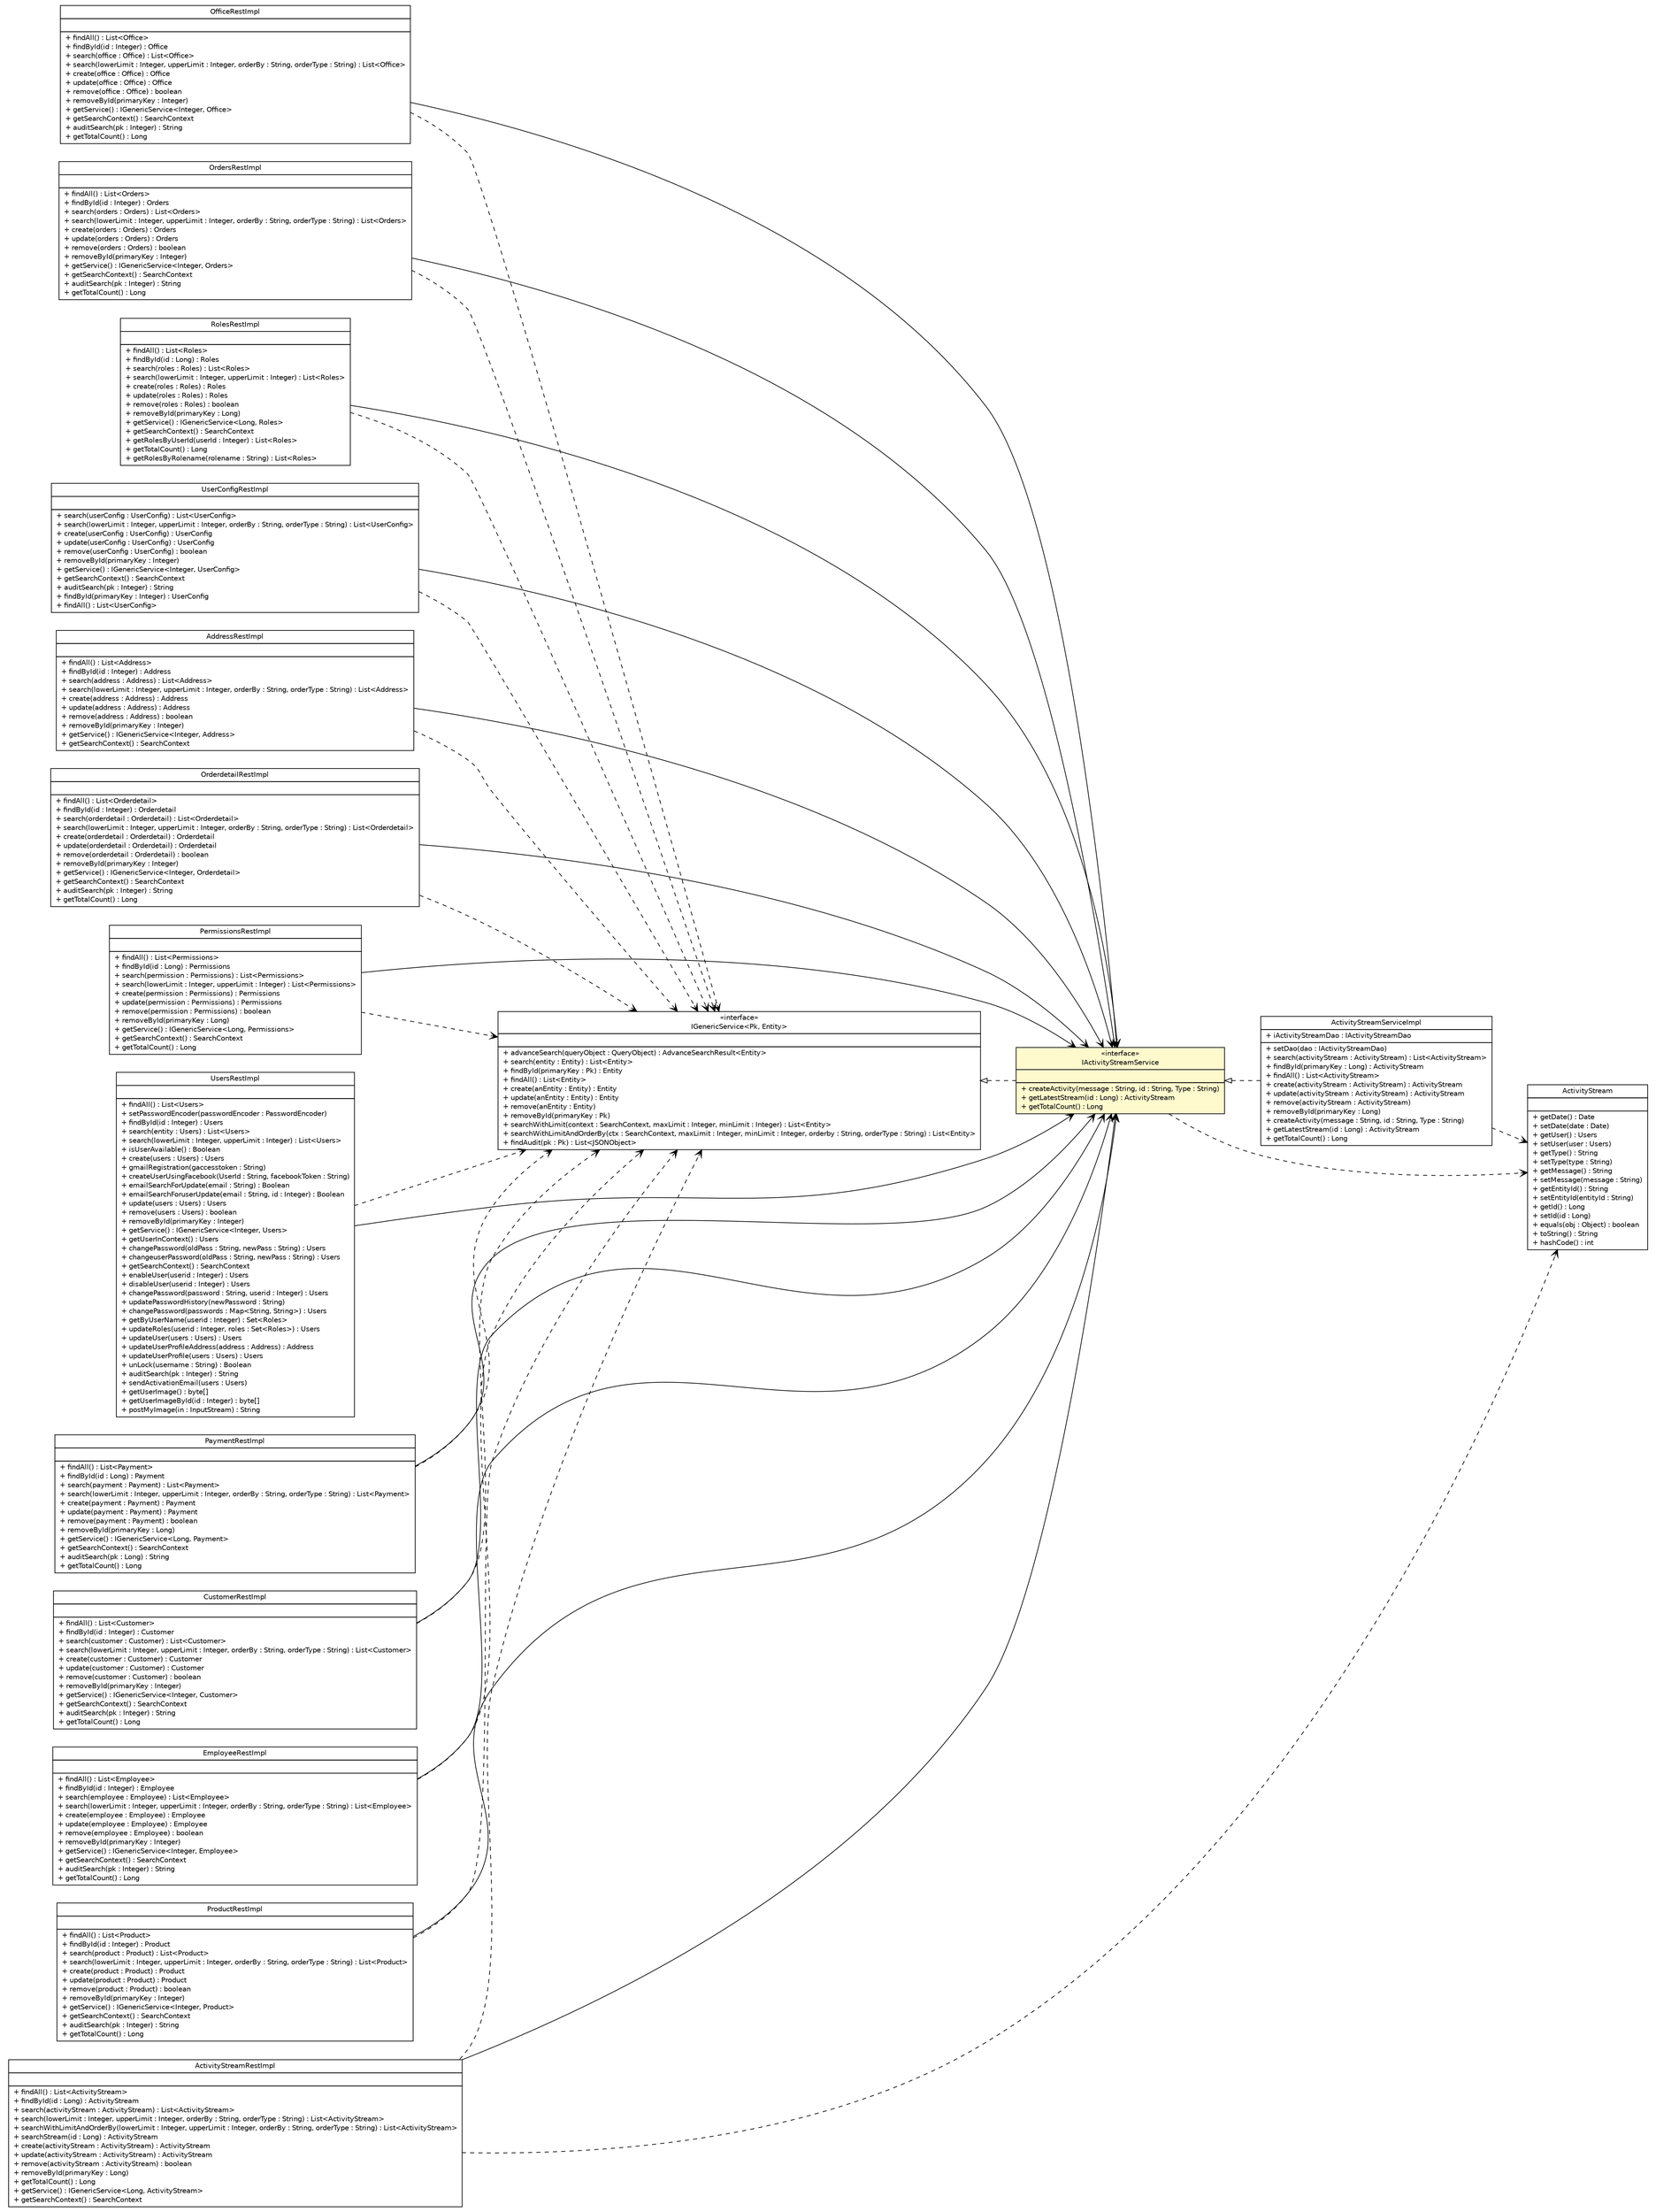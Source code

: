 #!/usr/local/bin/dot
#
# Class diagram 
# Generated by UMLGraph version 5.1 (http://www.umlgraph.org/)
#

digraph G {
	edge [fontname="Helvetica",fontsize=10,labelfontname="Helvetica",labelfontsize=10];
	node [fontname="Helvetica",fontsize=10,shape=plaintext];
	nodesep=0.25;
	ranksep=0.5;
	rankdir=LR;
	// com.inn.headstartdemo.service.IActivityStreamService
	c27046 [label=<<table title="com.inn.headstartdemo.service.IActivityStreamService" border="0" cellborder="1" cellspacing="0" cellpadding="2" port="p" bgcolor="lemonChiffon" href="./IActivityStreamService.html">
		<tr><td><table border="0" cellspacing="0" cellpadding="1">
<tr><td align="center" balign="center"> &#171;interface&#187; </td></tr>
<tr><td align="center" balign="center"> IActivityStreamService </td></tr>
		</table></td></tr>
		<tr><td><table border="0" cellspacing="0" cellpadding="1">
<tr><td align="left" balign="left">  </td></tr>
		</table></td></tr>
		<tr><td><table border="0" cellspacing="0" cellpadding="1">
<tr><td align="left" balign="left"> + createActivity(message : String, id : String, Type : String) </td></tr>
<tr><td align="left" balign="left"> + getLatestStream(id : Long) : ActivityStream </td></tr>
<tr><td align="left" balign="left"> + getTotalCount() : Long </td></tr>
		</table></td></tr>
		</table>>, fontname="Helvetica", fontcolor="black", fontsize=10.0];
	// com.inn.headstartdemo.service.generic.IGenericService<Pk, Entity>
	c27054 [label=<<table title="com.inn.headstartdemo.service.generic.IGenericService" border="0" cellborder="1" cellspacing="0" cellpadding="2" port="p" href="./generic/IGenericService.html">
		<tr><td><table border="0" cellspacing="0" cellpadding="1">
<tr><td align="center" balign="center"> &#171;interface&#187; </td></tr>
<tr><td align="center" balign="center"> IGenericService&lt;Pk, Entity&gt; </td></tr>
		</table></td></tr>
		<tr><td><table border="0" cellspacing="0" cellpadding="1">
<tr><td align="left" balign="left">  </td></tr>
		</table></td></tr>
		<tr><td><table border="0" cellspacing="0" cellpadding="1">
<tr><td align="left" balign="left"> + advanceSearch(queryObject : QueryObject) : AdvanceSearchResult&lt;Entity&gt; </td></tr>
<tr><td align="left" balign="left"> + search(entity : Entity) : List&lt;Entity&gt; </td></tr>
<tr><td align="left" balign="left"> + findById(primaryKey : Pk) : Entity </td></tr>
<tr><td align="left" balign="left"> + findAll() : List&lt;Entity&gt; </td></tr>
<tr><td align="left" balign="left"> + create(anEntity : Entity) : Entity </td></tr>
<tr><td align="left" balign="left"> + update(anEntity : Entity) : Entity </td></tr>
<tr><td align="left" balign="left"> + remove(anEntity : Entity) </td></tr>
<tr><td align="left" balign="left"> + removeById(primaryKey : Pk) </td></tr>
<tr><td align="left" balign="left"> + searchWithLimit(context : SearchContext, maxLimit : Integer, minLimit : Integer) : List&lt;Entity&gt; </td></tr>
<tr><td align="left" balign="left"> + searchWithLimitAndOrderBy(ctx : SearchContext, maxLimit : Integer, minLimit : Integer, orderby : String, orderType : String) : List&lt;Entity&gt; </td></tr>
<tr><td align="left" balign="left"> + findAudit(pk : Pk) : List&lt;JSONObject&gt; </td></tr>
		</table></td></tr>
		</table>>, fontname="Helvetica", fontcolor="black", fontsize=10.0];
	// com.inn.headstartdemo.service.impl.ActivityStreamServiceImpl
	c27059 [label=<<table title="com.inn.headstartdemo.service.impl.ActivityStreamServiceImpl" border="0" cellborder="1" cellspacing="0" cellpadding="2" port="p" href="./impl/ActivityStreamServiceImpl.html">
		<tr><td><table border="0" cellspacing="0" cellpadding="1">
<tr><td align="center" balign="center"> ActivityStreamServiceImpl </td></tr>
		</table></td></tr>
		<tr><td><table border="0" cellspacing="0" cellpadding="1">
<tr><td align="left" balign="left"> + iActivityStreamDao : IActivityStreamDao </td></tr>
		</table></td></tr>
		<tr><td><table border="0" cellspacing="0" cellpadding="1">
<tr><td align="left" balign="left"> + setDao(dao : IActivityStreamDao) </td></tr>
<tr><td align="left" balign="left"> + search(activityStream : ActivityStream) : List&lt;ActivityStream&gt; </td></tr>
<tr><td align="left" balign="left"> + findById(primaryKey : Long) : ActivityStream </td></tr>
<tr><td align="left" balign="left"> + findAll() : List&lt;ActivityStream&gt; </td></tr>
<tr><td align="left" balign="left"> + create(activityStream : ActivityStream) : ActivityStream </td></tr>
<tr><td align="left" balign="left"> + update(activityStream : ActivityStream) : ActivityStream </td></tr>
<tr><td align="left" balign="left"> + remove(activityStream : ActivityStream) </td></tr>
<tr><td align="left" balign="left"> + removeById(primaryKey : Long) </td></tr>
<tr><td align="left" balign="left"> + createActivity(message : String, id : String, Type : String) </td></tr>
<tr><td align="left" balign="left"> + getLatestStream(id : Long) : ActivityStream </td></tr>
<tr><td align="left" balign="left"> + getTotalCount() : Long </td></tr>
		</table></td></tr>
		</table>>, fontname="Helvetica", fontcolor="black", fontsize=10.0];
	// com.inn.headstartdemo.rest.impl.OfficeRestImpl
	c27094 [label=<<table title="com.inn.headstartdemo.rest.impl.OfficeRestImpl" border="0" cellborder="1" cellspacing="0" cellpadding="2" port="p" href="../rest/impl/OfficeRestImpl.html">
		<tr><td><table border="0" cellspacing="0" cellpadding="1">
<tr><td align="center" balign="center"> OfficeRestImpl </td></tr>
		</table></td></tr>
		<tr><td><table border="0" cellspacing="0" cellpadding="1">
<tr><td align="left" balign="left">  </td></tr>
		</table></td></tr>
		<tr><td><table border="0" cellspacing="0" cellpadding="1">
<tr><td align="left" balign="left"> + findAll() : List&lt;Office&gt; </td></tr>
<tr><td align="left" balign="left"> + findById(id : Integer) : Office </td></tr>
<tr><td align="left" balign="left"> + search(office : Office) : List&lt;Office&gt; </td></tr>
<tr><td align="left" balign="left"> + search(lowerLimit : Integer, upperLimit : Integer, orderBy : String, orderType : String) : List&lt;Office&gt; </td></tr>
<tr><td align="left" balign="left"> + create(office : Office) : Office </td></tr>
<tr><td align="left" balign="left"> + update(office : Office) : Office </td></tr>
<tr><td align="left" balign="left"> + remove(office : Office) : boolean </td></tr>
<tr><td align="left" balign="left"> + removeById(primaryKey : Integer) </td></tr>
<tr><td align="left" balign="left"> + getService() : IGenericService&lt;Integer, Office&gt; </td></tr>
<tr><td align="left" balign="left"> + getSearchContext() : SearchContext </td></tr>
<tr><td align="left" balign="left"> + auditSearch(pk : Integer) : String </td></tr>
<tr><td align="left" balign="left"> + getTotalCount() : Long </td></tr>
		</table></td></tr>
		</table>>, fontname="Helvetica", fontcolor="black", fontsize=10.0];
	// com.inn.headstartdemo.rest.impl.OrdersRestImpl
	c27095 [label=<<table title="com.inn.headstartdemo.rest.impl.OrdersRestImpl" border="0" cellborder="1" cellspacing="0" cellpadding="2" port="p" href="../rest/impl/OrdersRestImpl.html">
		<tr><td><table border="0" cellspacing="0" cellpadding="1">
<tr><td align="center" balign="center"> OrdersRestImpl </td></tr>
		</table></td></tr>
		<tr><td><table border="0" cellspacing="0" cellpadding="1">
<tr><td align="left" balign="left">  </td></tr>
		</table></td></tr>
		<tr><td><table border="0" cellspacing="0" cellpadding="1">
<tr><td align="left" balign="left"> + findAll() : List&lt;Orders&gt; </td></tr>
<tr><td align="left" balign="left"> + findById(id : Integer) : Orders </td></tr>
<tr><td align="left" balign="left"> + search(orders : Orders) : List&lt;Orders&gt; </td></tr>
<tr><td align="left" balign="left"> + search(lowerLimit : Integer, upperLimit : Integer, orderBy : String, orderType : String) : List&lt;Orders&gt; </td></tr>
<tr><td align="left" balign="left"> + create(orders : Orders) : Orders </td></tr>
<tr><td align="left" balign="left"> + update(orders : Orders) : Orders </td></tr>
<tr><td align="left" balign="left"> + remove(orders : Orders) : boolean </td></tr>
<tr><td align="left" balign="left"> + removeById(primaryKey : Integer) </td></tr>
<tr><td align="left" balign="left"> + getService() : IGenericService&lt;Integer, Orders&gt; </td></tr>
<tr><td align="left" balign="left"> + getSearchContext() : SearchContext </td></tr>
<tr><td align="left" balign="left"> + auditSearch(pk : Integer) : String </td></tr>
<tr><td align="left" balign="left"> + getTotalCount() : Long </td></tr>
		</table></td></tr>
		</table>>, fontname="Helvetica", fontcolor="black", fontsize=10.0];
	// com.inn.headstartdemo.rest.impl.RolesRestImpl
	c27096 [label=<<table title="com.inn.headstartdemo.rest.impl.RolesRestImpl" border="0" cellborder="1" cellspacing="0" cellpadding="2" port="p" href="../rest/impl/RolesRestImpl.html">
		<tr><td><table border="0" cellspacing="0" cellpadding="1">
<tr><td align="center" balign="center"> RolesRestImpl </td></tr>
		</table></td></tr>
		<tr><td><table border="0" cellspacing="0" cellpadding="1">
<tr><td align="left" balign="left">  </td></tr>
		</table></td></tr>
		<tr><td><table border="0" cellspacing="0" cellpadding="1">
<tr><td align="left" balign="left"> + findAll() : List&lt;Roles&gt; </td></tr>
<tr><td align="left" balign="left"> + findById(id : Long) : Roles </td></tr>
<tr><td align="left" balign="left"> + search(roles : Roles) : List&lt;Roles&gt; </td></tr>
<tr><td align="left" balign="left"> + search(lowerLimit : Integer, upperLimit : Integer) : List&lt;Roles&gt; </td></tr>
<tr><td align="left" balign="left"> + create(roles : Roles) : Roles </td></tr>
<tr><td align="left" balign="left"> + update(roles : Roles) : Roles </td></tr>
<tr><td align="left" balign="left"> + remove(roles : Roles) : boolean </td></tr>
<tr><td align="left" balign="left"> + removeById(primaryKey : Long) </td></tr>
<tr><td align="left" balign="left"> + getService() : IGenericService&lt;Long, Roles&gt; </td></tr>
<tr><td align="left" balign="left"> + getSearchContext() : SearchContext </td></tr>
<tr><td align="left" balign="left"> + getRolesByUserId(userId : Integer) : List&lt;Roles&gt; </td></tr>
<tr><td align="left" balign="left"> + getTotalCount() : Long </td></tr>
<tr><td align="left" balign="left"> + getRolesByRolename(rolename : String) : List&lt;Roles&gt; </td></tr>
		</table></td></tr>
		</table>>, fontname="Helvetica", fontcolor="black", fontsize=10.0];
	// com.inn.headstartdemo.rest.impl.UserConfigRestImpl
	c27097 [label=<<table title="com.inn.headstartdemo.rest.impl.UserConfigRestImpl" border="0" cellborder="1" cellspacing="0" cellpadding="2" port="p" href="../rest/impl/UserConfigRestImpl.html">
		<tr><td><table border="0" cellspacing="0" cellpadding="1">
<tr><td align="center" balign="center"> UserConfigRestImpl </td></tr>
		</table></td></tr>
		<tr><td><table border="0" cellspacing="0" cellpadding="1">
<tr><td align="left" balign="left">  </td></tr>
		</table></td></tr>
		<tr><td><table border="0" cellspacing="0" cellpadding="1">
<tr><td align="left" balign="left"> + search(userConfig : UserConfig) : List&lt;UserConfig&gt; </td></tr>
<tr><td align="left" balign="left"> + search(lowerLimit : Integer, upperLimit : Integer, orderBy : String, orderType : String) : List&lt;UserConfig&gt; </td></tr>
<tr><td align="left" balign="left"> + create(userConfig : UserConfig) : UserConfig </td></tr>
<tr><td align="left" balign="left"> + update(userConfig : UserConfig) : UserConfig </td></tr>
<tr><td align="left" balign="left"> + remove(userConfig : UserConfig) : boolean </td></tr>
<tr><td align="left" balign="left"> + removeById(primaryKey : Integer) </td></tr>
<tr><td align="left" balign="left"> + getService() : IGenericService&lt;Integer, UserConfig&gt; </td></tr>
<tr><td align="left" balign="left"> + getSearchContext() : SearchContext </td></tr>
<tr><td align="left" balign="left"> + auditSearch(pk : Integer) : String </td></tr>
<tr><td align="left" balign="left"> + findById(primaryKey : Integer) : UserConfig </td></tr>
<tr><td align="left" balign="left"> + findAll() : List&lt;UserConfig&gt; </td></tr>
		</table></td></tr>
		</table>>, fontname="Helvetica", fontcolor="black", fontsize=10.0];
	// com.inn.headstartdemo.rest.impl.AddressRestImpl
	c27099 [label=<<table title="com.inn.headstartdemo.rest.impl.AddressRestImpl" border="0" cellborder="1" cellspacing="0" cellpadding="2" port="p" href="../rest/impl/AddressRestImpl.html">
		<tr><td><table border="0" cellspacing="0" cellpadding="1">
<tr><td align="center" balign="center"> AddressRestImpl </td></tr>
		</table></td></tr>
		<tr><td><table border="0" cellspacing="0" cellpadding="1">
<tr><td align="left" balign="left">  </td></tr>
		</table></td></tr>
		<tr><td><table border="0" cellspacing="0" cellpadding="1">
<tr><td align="left" balign="left"> + findAll() : List&lt;Address&gt; </td></tr>
<tr><td align="left" balign="left"> + findById(id : Integer) : Address </td></tr>
<tr><td align="left" balign="left"> + search(address : Address) : List&lt;Address&gt; </td></tr>
<tr><td align="left" balign="left"> + search(lowerLimit : Integer, upperLimit : Integer, orderBy : String, orderType : String) : List&lt;Address&gt; </td></tr>
<tr><td align="left" balign="left"> + create(address : Address) : Address </td></tr>
<tr><td align="left" balign="left"> + update(address : Address) : Address </td></tr>
<tr><td align="left" balign="left"> + remove(address : Address) : boolean </td></tr>
<tr><td align="left" balign="left"> + removeById(primaryKey : Integer) </td></tr>
<tr><td align="left" balign="left"> + getService() : IGenericService&lt;Integer, Address&gt; </td></tr>
<tr><td align="left" balign="left"> + getSearchContext() : SearchContext </td></tr>
		</table></td></tr>
		</table>>, fontname="Helvetica", fontcolor="black", fontsize=10.0];
	// com.inn.headstartdemo.rest.impl.OrderdetailRestImpl
	c27101 [label=<<table title="com.inn.headstartdemo.rest.impl.OrderdetailRestImpl" border="0" cellborder="1" cellspacing="0" cellpadding="2" port="p" href="../rest/impl/OrderdetailRestImpl.html">
		<tr><td><table border="0" cellspacing="0" cellpadding="1">
<tr><td align="center" balign="center"> OrderdetailRestImpl </td></tr>
		</table></td></tr>
		<tr><td><table border="0" cellspacing="0" cellpadding="1">
<tr><td align="left" balign="left">  </td></tr>
		</table></td></tr>
		<tr><td><table border="0" cellspacing="0" cellpadding="1">
<tr><td align="left" balign="left"> + findAll() : List&lt;Orderdetail&gt; </td></tr>
<tr><td align="left" balign="left"> + findById(id : Integer) : Orderdetail </td></tr>
<tr><td align="left" balign="left"> + search(orderdetail : Orderdetail) : List&lt;Orderdetail&gt; </td></tr>
<tr><td align="left" balign="left"> + search(lowerLimit : Integer, upperLimit : Integer, orderBy : String, orderType : String) : List&lt;Orderdetail&gt; </td></tr>
<tr><td align="left" balign="left"> + create(orderdetail : Orderdetail) : Orderdetail </td></tr>
<tr><td align="left" balign="left"> + update(orderdetail : Orderdetail) : Orderdetail </td></tr>
<tr><td align="left" balign="left"> + remove(orderdetail : Orderdetail) : boolean </td></tr>
<tr><td align="left" balign="left"> + removeById(primaryKey : Integer) </td></tr>
<tr><td align="left" balign="left"> + getService() : IGenericService&lt;Integer, Orderdetail&gt; </td></tr>
<tr><td align="left" balign="left"> + getSearchContext() : SearchContext </td></tr>
<tr><td align="left" balign="left"> + auditSearch(pk : Integer) : String </td></tr>
<tr><td align="left" balign="left"> + getTotalCount() : Long </td></tr>
		</table></td></tr>
		</table>>, fontname="Helvetica", fontcolor="black", fontsize=10.0];
	// com.inn.headstartdemo.rest.impl.PermissionsRestImpl
	c27106 [label=<<table title="com.inn.headstartdemo.rest.impl.PermissionsRestImpl" border="0" cellborder="1" cellspacing="0" cellpadding="2" port="p" href="../rest/impl/PermissionsRestImpl.html">
		<tr><td><table border="0" cellspacing="0" cellpadding="1">
<tr><td align="center" balign="center"> PermissionsRestImpl </td></tr>
		</table></td></tr>
		<tr><td><table border="0" cellspacing="0" cellpadding="1">
<tr><td align="left" balign="left">  </td></tr>
		</table></td></tr>
		<tr><td><table border="0" cellspacing="0" cellpadding="1">
<tr><td align="left" balign="left"> + findAll() : List&lt;Permissions&gt; </td></tr>
<tr><td align="left" balign="left"> + findById(id : Long) : Permissions </td></tr>
<tr><td align="left" balign="left"> + search(permission : Permissions) : List&lt;Permissions&gt; </td></tr>
<tr><td align="left" balign="left"> + search(lowerLimit : Integer, upperLimit : Integer) : List&lt;Permissions&gt; </td></tr>
<tr><td align="left" balign="left"> + create(permission : Permissions) : Permissions </td></tr>
<tr><td align="left" balign="left"> + update(permission : Permissions) : Permissions </td></tr>
<tr><td align="left" balign="left"> + remove(permission : Permissions) : boolean </td></tr>
<tr><td align="left" balign="left"> + removeById(primaryKey : Long) </td></tr>
<tr><td align="left" balign="left"> + getService() : IGenericService&lt;Long, Permissions&gt; </td></tr>
<tr><td align="left" balign="left"> + getSearchContext() : SearchContext </td></tr>
<tr><td align="left" balign="left"> + getTotalCount() : Long </td></tr>
		</table></td></tr>
		</table>>, fontname="Helvetica", fontcolor="black", fontsize=10.0];
	// com.inn.headstartdemo.rest.impl.ActivityStreamRestImpl
	c27109 [label=<<table title="com.inn.headstartdemo.rest.impl.ActivityStreamRestImpl" border="0" cellborder="1" cellspacing="0" cellpadding="2" port="p" href="../rest/impl/ActivityStreamRestImpl.html">
		<tr><td><table border="0" cellspacing="0" cellpadding="1">
<tr><td align="center" balign="center"> ActivityStreamRestImpl </td></tr>
		</table></td></tr>
		<tr><td><table border="0" cellspacing="0" cellpadding="1">
<tr><td align="left" balign="left">  </td></tr>
		</table></td></tr>
		<tr><td><table border="0" cellspacing="0" cellpadding="1">
<tr><td align="left" balign="left"> + findAll() : List&lt;ActivityStream&gt; </td></tr>
<tr><td align="left" balign="left"> + findById(id : Long) : ActivityStream </td></tr>
<tr><td align="left" balign="left"> + search(activityStream : ActivityStream) : List&lt;ActivityStream&gt; </td></tr>
<tr><td align="left" balign="left"> + search(lowerLimit : Integer, upperLimit : Integer, orderBy : String, orderType : String) : List&lt;ActivityStream&gt; </td></tr>
<tr><td align="left" balign="left"> + searchWithLimitAndOrderBy(lowerLimit : Integer, upperLimit : Integer, orderBy : String, orderType : String) : List&lt;ActivityStream&gt; </td></tr>
<tr><td align="left" balign="left"> + searchStream(id : Long) : ActivityStream </td></tr>
<tr><td align="left" balign="left"> + create(activityStream : ActivityStream) : ActivityStream </td></tr>
<tr><td align="left" balign="left"> + update(activityStream : ActivityStream) : ActivityStream </td></tr>
<tr><td align="left" balign="left"> + remove(activityStream : ActivityStream) : boolean </td></tr>
<tr><td align="left" balign="left"> + removeById(primaryKey : Long) </td></tr>
<tr><td align="left" balign="left"> + getTotalCount() : Long </td></tr>
<tr><td align="left" balign="left"> + getService() : IGenericService&lt;Long, ActivityStream&gt; </td></tr>
<tr><td align="left" balign="left"> + getSearchContext() : SearchContext </td></tr>
		</table></td></tr>
		</table>>, fontname="Helvetica", fontcolor="black", fontsize=10.0];
	// com.inn.headstartdemo.rest.impl.UsersRestImpl
	c27110 [label=<<table title="com.inn.headstartdemo.rest.impl.UsersRestImpl" border="0" cellborder="1" cellspacing="0" cellpadding="2" port="p" href="../rest/impl/UsersRestImpl.html">
		<tr><td><table border="0" cellspacing="0" cellpadding="1">
<tr><td align="center" balign="center"> UsersRestImpl </td></tr>
		</table></td></tr>
		<tr><td><table border="0" cellspacing="0" cellpadding="1">
<tr><td align="left" balign="left">  </td></tr>
		</table></td></tr>
		<tr><td><table border="0" cellspacing="0" cellpadding="1">
<tr><td align="left" balign="left"> + findAll() : List&lt;Users&gt; </td></tr>
<tr><td align="left" balign="left"> + setPasswordEncoder(passwordEncoder : PasswordEncoder) </td></tr>
<tr><td align="left" balign="left"> + findById(id : Integer) : Users </td></tr>
<tr><td align="left" balign="left"> + search(entity : Users) : List&lt;Users&gt; </td></tr>
<tr><td align="left" balign="left"> + search(lowerLimit : Integer, upperLimit : Integer) : List&lt;Users&gt; </td></tr>
<tr><td align="left" balign="left"> + isUserAvailable() : Boolean </td></tr>
<tr><td align="left" balign="left"> + create(users : Users) : Users </td></tr>
<tr><td align="left" balign="left"> + gmailRegistration(gaccesstoken : String) </td></tr>
<tr><td align="left" balign="left"> + createUserUsingFacebook(UserId : String, facebookToken : String) </td></tr>
<tr><td align="left" balign="left"> + emailSearchForUpdate(email : String) : Boolean </td></tr>
<tr><td align="left" balign="left"> + emailSearchForuserUpdate(email : String, id : Integer) : Boolean </td></tr>
<tr><td align="left" balign="left"> + update(users : Users) : Users </td></tr>
<tr><td align="left" balign="left"> + remove(users : Users) : boolean </td></tr>
<tr><td align="left" balign="left"> + removeById(primaryKey : Integer) </td></tr>
<tr><td align="left" balign="left"> + getService() : IGenericService&lt;Integer, Users&gt; </td></tr>
<tr><td align="left" balign="left"> + getUserInContext() : Users </td></tr>
<tr><td align="left" balign="left"> + changePassword(oldPass : String, newPass : String) : Users </td></tr>
<tr><td align="left" balign="left"> + changeuserPassword(oldPass : String, newPass : String) : Users </td></tr>
<tr><td align="left" balign="left"> + getSearchContext() : SearchContext </td></tr>
<tr><td align="left" balign="left"> + enableUser(userid : Integer) : Users </td></tr>
<tr><td align="left" balign="left"> + disableUser(userid : Integer) : Users </td></tr>
<tr><td align="left" balign="left"> + changePassword(password : String, userid : Integer) : Users </td></tr>
<tr><td align="left" balign="left"> + updatePasswordHistory(newPassword : String) </td></tr>
<tr><td align="left" balign="left"> + changePassword(passwords : Map&lt;String, String&gt;) : Users </td></tr>
<tr><td align="left" balign="left"> + getByUserName(userid : Integer) : Set&lt;Roles&gt; </td></tr>
<tr><td align="left" balign="left"> + updateRoles(userid : Integer, roles : Set&lt;Roles&gt;) : Users </td></tr>
<tr><td align="left" balign="left"> + updateUser(users : Users) : Users </td></tr>
<tr><td align="left" balign="left"> + updateUserProfileAddress(address : Address) : Address </td></tr>
<tr><td align="left" balign="left"> + updateUserProfile(users : Users) : Users </td></tr>
<tr><td align="left" balign="left"> + unLock(username : String) : Boolean </td></tr>
<tr><td align="left" balign="left"> + auditSearch(pk : Integer) : String </td></tr>
<tr><td align="left" balign="left"> + sendActivationEmail(users : Users) </td></tr>
<tr><td align="left" balign="left"> + getUserImage() : byte[] </td></tr>
<tr><td align="left" balign="left"> + getUserImageById(id : Integer) : byte[] </td></tr>
<tr><td align="left" balign="left"> + postMyImage(in : InputStream) : String </td></tr>
		</table></td></tr>
		</table>>, fontname="Helvetica", fontcolor="black", fontsize=10.0];
	// com.inn.headstartdemo.rest.impl.PaymentRestImpl
	c27111 [label=<<table title="com.inn.headstartdemo.rest.impl.PaymentRestImpl" border="0" cellborder="1" cellspacing="0" cellpadding="2" port="p" href="../rest/impl/PaymentRestImpl.html">
		<tr><td><table border="0" cellspacing="0" cellpadding="1">
<tr><td align="center" balign="center"> PaymentRestImpl </td></tr>
		</table></td></tr>
		<tr><td><table border="0" cellspacing="0" cellpadding="1">
<tr><td align="left" balign="left">  </td></tr>
		</table></td></tr>
		<tr><td><table border="0" cellspacing="0" cellpadding="1">
<tr><td align="left" balign="left"> + findAll() : List&lt;Payment&gt; </td></tr>
<tr><td align="left" balign="left"> + findById(id : Long) : Payment </td></tr>
<tr><td align="left" balign="left"> + search(payment : Payment) : List&lt;Payment&gt; </td></tr>
<tr><td align="left" balign="left"> + search(lowerLimit : Integer, upperLimit : Integer, orderBy : String, orderType : String) : List&lt;Payment&gt; </td></tr>
<tr><td align="left" balign="left"> + create(payment : Payment) : Payment </td></tr>
<tr><td align="left" balign="left"> + update(payment : Payment) : Payment </td></tr>
<tr><td align="left" balign="left"> + remove(payment : Payment) : boolean </td></tr>
<tr><td align="left" balign="left"> + removeById(primaryKey : Long) </td></tr>
<tr><td align="left" balign="left"> + getService() : IGenericService&lt;Long, Payment&gt; </td></tr>
<tr><td align="left" balign="left"> + getSearchContext() : SearchContext </td></tr>
<tr><td align="left" balign="left"> + auditSearch(pk : Long) : String </td></tr>
<tr><td align="left" balign="left"> + getTotalCount() : Long </td></tr>
		</table></td></tr>
		</table>>, fontname="Helvetica", fontcolor="black", fontsize=10.0];
	// com.inn.headstartdemo.rest.impl.CustomerRestImpl
	c27113 [label=<<table title="com.inn.headstartdemo.rest.impl.CustomerRestImpl" border="0" cellborder="1" cellspacing="0" cellpadding="2" port="p" href="../rest/impl/CustomerRestImpl.html">
		<tr><td><table border="0" cellspacing="0" cellpadding="1">
<tr><td align="center" balign="center"> CustomerRestImpl </td></tr>
		</table></td></tr>
		<tr><td><table border="0" cellspacing="0" cellpadding="1">
<tr><td align="left" balign="left">  </td></tr>
		</table></td></tr>
		<tr><td><table border="0" cellspacing="0" cellpadding="1">
<tr><td align="left" balign="left"> + findAll() : List&lt;Customer&gt; </td></tr>
<tr><td align="left" balign="left"> + findById(id : Integer) : Customer </td></tr>
<tr><td align="left" balign="left"> + search(customer : Customer) : List&lt;Customer&gt; </td></tr>
<tr><td align="left" balign="left"> + search(lowerLimit : Integer, upperLimit : Integer, orderBy : String, orderType : String) : List&lt;Customer&gt; </td></tr>
<tr><td align="left" balign="left"> + create(customer : Customer) : Customer </td></tr>
<tr><td align="left" balign="left"> + update(customer : Customer) : Customer </td></tr>
<tr><td align="left" balign="left"> + remove(customer : Customer) : boolean </td></tr>
<tr><td align="left" balign="left"> + removeById(primaryKey : Integer) </td></tr>
<tr><td align="left" balign="left"> + getService() : IGenericService&lt;Integer, Customer&gt; </td></tr>
<tr><td align="left" balign="left"> + getSearchContext() : SearchContext </td></tr>
<tr><td align="left" balign="left"> + auditSearch(pk : Integer) : String </td></tr>
<tr><td align="left" balign="left"> + getTotalCount() : Long </td></tr>
		</table></td></tr>
		</table>>, fontname="Helvetica", fontcolor="black", fontsize=10.0];
	// com.inn.headstartdemo.rest.impl.EmployeeRestImpl
	c27115 [label=<<table title="com.inn.headstartdemo.rest.impl.EmployeeRestImpl" border="0" cellborder="1" cellspacing="0" cellpadding="2" port="p" href="../rest/impl/EmployeeRestImpl.html">
		<tr><td><table border="0" cellspacing="0" cellpadding="1">
<tr><td align="center" balign="center"> EmployeeRestImpl </td></tr>
		</table></td></tr>
		<tr><td><table border="0" cellspacing="0" cellpadding="1">
<tr><td align="left" balign="left">  </td></tr>
		</table></td></tr>
		<tr><td><table border="0" cellspacing="0" cellpadding="1">
<tr><td align="left" balign="left"> + findAll() : List&lt;Employee&gt; </td></tr>
<tr><td align="left" balign="left"> + findById(id : Integer) : Employee </td></tr>
<tr><td align="left" balign="left"> + search(employee : Employee) : List&lt;Employee&gt; </td></tr>
<tr><td align="left" balign="left"> + search(lowerLimit : Integer, upperLimit : Integer, orderBy : String, orderType : String) : List&lt;Employee&gt; </td></tr>
<tr><td align="left" balign="left"> + create(employee : Employee) : Employee </td></tr>
<tr><td align="left" balign="left"> + update(employee : Employee) : Employee </td></tr>
<tr><td align="left" balign="left"> + remove(employee : Employee) : boolean </td></tr>
<tr><td align="left" balign="left"> + removeById(primaryKey : Integer) </td></tr>
<tr><td align="left" balign="left"> + getService() : IGenericService&lt;Integer, Employee&gt; </td></tr>
<tr><td align="left" balign="left"> + getSearchContext() : SearchContext </td></tr>
<tr><td align="left" balign="left"> + auditSearch(pk : Integer) : String </td></tr>
<tr><td align="left" balign="left"> + getTotalCount() : Long </td></tr>
		</table></td></tr>
		</table>>, fontname="Helvetica", fontcolor="black", fontsize=10.0];
	// com.inn.headstartdemo.rest.impl.ProductRestImpl
	c27116 [label=<<table title="com.inn.headstartdemo.rest.impl.ProductRestImpl" border="0" cellborder="1" cellspacing="0" cellpadding="2" port="p" href="../rest/impl/ProductRestImpl.html">
		<tr><td><table border="0" cellspacing="0" cellpadding="1">
<tr><td align="center" balign="center"> ProductRestImpl </td></tr>
		</table></td></tr>
		<tr><td><table border="0" cellspacing="0" cellpadding="1">
<tr><td align="left" balign="left">  </td></tr>
		</table></td></tr>
		<tr><td><table border="0" cellspacing="0" cellpadding="1">
<tr><td align="left" balign="left"> + findAll() : List&lt;Product&gt; </td></tr>
<tr><td align="left" balign="left"> + findById(id : Integer) : Product </td></tr>
<tr><td align="left" balign="left"> + search(product : Product) : List&lt;Product&gt; </td></tr>
<tr><td align="left" balign="left"> + search(lowerLimit : Integer, upperLimit : Integer, orderBy : String, orderType : String) : List&lt;Product&gt; </td></tr>
<tr><td align="left" balign="left"> + create(product : Product) : Product </td></tr>
<tr><td align="left" balign="left"> + update(product : Product) : Product </td></tr>
<tr><td align="left" balign="left"> + remove(product : Product) : boolean </td></tr>
<tr><td align="left" balign="left"> + removeById(primaryKey : Integer) </td></tr>
<tr><td align="left" balign="left"> + getService() : IGenericService&lt;Integer, Product&gt; </td></tr>
<tr><td align="left" balign="left"> + getSearchContext() : SearchContext </td></tr>
<tr><td align="left" balign="left"> + auditSearch(pk : Integer) : String </td></tr>
<tr><td align="left" balign="left"> + getTotalCount() : Long </td></tr>
		</table></td></tr>
		</table>>, fontname="Helvetica", fontcolor="black", fontsize=10.0];
	// com.inn.headstartdemo.model.ActivityStream
	c27138 [label=<<table title="com.inn.headstartdemo.model.ActivityStream" border="0" cellborder="1" cellspacing="0" cellpadding="2" port="p" href="../model/ActivityStream.html">
		<tr><td><table border="0" cellspacing="0" cellpadding="1">
<tr><td align="center" balign="center"> ActivityStream </td></tr>
		</table></td></tr>
		<tr><td><table border="0" cellspacing="0" cellpadding="1">
<tr><td align="left" balign="left">  </td></tr>
		</table></td></tr>
		<tr><td><table border="0" cellspacing="0" cellpadding="1">
<tr><td align="left" balign="left"> + getDate() : Date </td></tr>
<tr><td align="left" balign="left"> + setDate(date : Date) </td></tr>
<tr><td align="left" balign="left"> + getUser() : Users </td></tr>
<tr><td align="left" balign="left"> + setUser(user : Users) </td></tr>
<tr><td align="left" balign="left"> + getType() : String </td></tr>
<tr><td align="left" balign="left"> + setType(type : String) </td></tr>
<tr><td align="left" balign="left"> + getMessage() : String </td></tr>
<tr><td align="left" balign="left"> + setMessage(message : String) </td></tr>
<tr><td align="left" balign="left"> + getEntityId() : String </td></tr>
<tr><td align="left" balign="left"> + setEntityId(entityId : String) </td></tr>
<tr><td align="left" balign="left"> + getId() : Long </td></tr>
<tr><td align="left" balign="left"> + setId(id : Long) </td></tr>
<tr><td align="left" balign="left"> + equals(obj : Object) : boolean </td></tr>
<tr><td align="left" balign="left"> + toString() : String </td></tr>
<tr><td align="left" balign="left"> + hashCode() : int </td></tr>
		</table></td></tr>
		</table>>, fontname="Helvetica", fontcolor="black", fontsize=10.0];
	//com.inn.headstartdemo.service.IActivityStreamService implements com.inn.headstartdemo.service.generic.IGenericService<Pk, Entity>
	c27054:p -> c27046:p [dir=back,arrowtail=empty,style=dashed];
	//com.inn.headstartdemo.service.impl.ActivityStreamServiceImpl implements com.inn.headstartdemo.service.IActivityStreamService
	c27046:p -> c27059:p [dir=back,arrowtail=empty,style=dashed];
	// com.inn.headstartdemo.rest.impl.OfficeRestImpl NAVASSOC com.inn.headstartdemo.service.IActivityStreamService
	c27094:p -> c27046:p [taillabel="", label="", headlabel="", fontname="Helvetica", fontcolor="black", fontsize=10.0, color="black", arrowhead=open];
	// com.inn.headstartdemo.rest.impl.OrdersRestImpl NAVASSOC com.inn.headstartdemo.service.IActivityStreamService
	c27095:p -> c27046:p [taillabel="", label="", headlabel="", fontname="Helvetica", fontcolor="black", fontsize=10.0, color="black", arrowhead=open];
	// com.inn.headstartdemo.rest.impl.RolesRestImpl NAVASSOC com.inn.headstartdemo.service.IActivityStreamService
	c27096:p -> c27046:p [taillabel="", label="", headlabel="", fontname="Helvetica", fontcolor="black", fontsize=10.0, color="black", arrowhead=open];
	// com.inn.headstartdemo.rest.impl.UserConfigRestImpl NAVASSOC com.inn.headstartdemo.service.IActivityStreamService
	c27097:p -> c27046:p [taillabel="", label="", headlabel="", fontname="Helvetica", fontcolor="black", fontsize=10.0, color="black", arrowhead=open];
	// com.inn.headstartdemo.rest.impl.AddressRestImpl NAVASSOC com.inn.headstartdemo.service.IActivityStreamService
	c27099:p -> c27046:p [taillabel="", label="", headlabel="", fontname="Helvetica", fontcolor="black", fontsize=10.0, color="black", arrowhead=open];
	// com.inn.headstartdemo.rest.impl.OrderdetailRestImpl NAVASSOC com.inn.headstartdemo.service.IActivityStreamService
	c27101:p -> c27046:p [taillabel="", label="", headlabel="", fontname="Helvetica", fontcolor="black", fontsize=10.0, color="black", arrowhead=open];
	// com.inn.headstartdemo.rest.impl.PermissionsRestImpl NAVASSOC com.inn.headstartdemo.service.IActivityStreamService
	c27106:p -> c27046:p [taillabel="", label="", headlabel="", fontname="Helvetica", fontcolor="black", fontsize=10.0, color="black", arrowhead=open];
	// com.inn.headstartdemo.rest.impl.ActivityStreamRestImpl NAVASSOC com.inn.headstartdemo.service.IActivityStreamService
	c27109:p -> c27046:p [taillabel="", label="", headlabel="", fontname="Helvetica", fontcolor="black", fontsize=10.0, color="black", arrowhead=open];
	// com.inn.headstartdemo.rest.impl.UsersRestImpl NAVASSOC com.inn.headstartdemo.service.IActivityStreamService
	c27110:p -> c27046:p [taillabel="", label="", headlabel="", fontname="Helvetica", fontcolor="black", fontsize=10.0, color="black", arrowhead=open];
	// com.inn.headstartdemo.rest.impl.PaymentRestImpl NAVASSOC com.inn.headstartdemo.service.IActivityStreamService
	c27111:p -> c27046:p [taillabel="", label="", headlabel="", fontname="Helvetica", fontcolor="black", fontsize=10.0, color="black", arrowhead=open];
	// com.inn.headstartdemo.rest.impl.CustomerRestImpl NAVASSOC com.inn.headstartdemo.service.IActivityStreamService
	c27113:p -> c27046:p [taillabel="", label="", headlabel="", fontname="Helvetica", fontcolor="black", fontsize=10.0, color="black", arrowhead=open];
	// com.inn.headstartdemo.rest.impl.EmployeeRestImpl NAVASSOC com.inn.headstartdemo.service.IActivityStreamService
	c27115:p -> c27046:p [taillabel="", label="", headlabel="", fontname="Helvetica", fontcolor="black", fontsize=10.0, color="black", arrowhead=open];
	// com.inn.headstartdemo.rest.impl.ProductRestImpl NAVASSOC com.inn.headstartdemo.service.IActivityStreamService
	c27116:p -> c27046:p [taillabel="", label="", headlabel="", fontname="Helvetica", fontcolor="black", fontsize=10.0, color="black", arrowhead=open];
	// com.inn.headstartdemo.service.IActivityStreamService DEPEND com.inn.headstartdemo.model.ActivityStream
	c27046:p -> c27138:p [taillabel="", label="", headlabel="", fontname="Helvetica", fontcolor="black", fontsize=10.0, color="black", arrowhead=open, style=dashed];
	// com.inn.headstartdemo.service.impl.ActivityStreamServiceImpl DEPEND com.inn.headstartdemo.model.ActivityStream
	c27059:p -> c27138:p [taillabel="", label="", headlabel="", fontname="Helvetica", fontcolor="black", fontsize=10.0, color="black", arrowhead=open, style=dashed];
	// com.inn.headstartdemo.rest.impl.OfficeRestImpl DEPEND com.inn.headstartdemo.service.generic.IGenericService<Pk, Entity>
	c27094:p -> c27054:p [taillabel="", label="", headlabel="", fontname="Helvetica", fontcolor="black", fontsize=10.0, color="black", arrowhead=open, style=dashed];
	// com.inn.headstartdemo.rest.impl.OrdersRestImpl DEPEND com.inn.headstartdemo.service.generic.IGenericService<Pk, Entity>
	c27095:p -> c27054:p [taillabel="", label="", headlabel="", fontname="Helvetica", fontcolor="black", fontsize=10.0, color="black", arrowhead=open, style=dashed];
	// com.inn.headstartdemo.rest.impl.RolesRestImpl DEPEND com.inn.headstartdemo.service.generic.IGenericService<Pk, Entity>
	c27096:p -> c27054:p [taillabel="", label="", headlabel="", fontname="Helvetica", fontcolor="black", fontsize=10.0, color="black", arrowhead=open, style=dashed];
	// com.inn.headstartdemo.rest.impl.UserConfigRestImpl DEPEND com.inn.headstartdemo.service.generic.IGenericService<Pk, Entity>
	c27097:p -> c27054:p [taillabel="", label="", headlabel="", fontname="Helvetica", fontcolor="black", fontsize=10.0, color="black", arrowhead=open, style=dashed];
	// com.inn.headstartdemo.rest.impl.AddressRestImpl DEPEND com.inn.headstartdemo.service.generic.IGenericService<Pk, Entity>
	c27099:p -> c27054:p [taillabel="", label="", headlabel="", fontname="Helvetica", fontcolor="black", fontsize=10.0, color="black", arrowhead=open, style=dashed];
	// com.inn.headstartdemo.rest.impl.OrderdetailRestImpl DEPEND com.inn.headstartdemo.service.generic.IGenericService<Pk, Entity>
	c27101:p -> c27054:p [taillabel="", label="", headlabel="", fontname="Helvetica", fontcolor="black", fontsize=10.0, color="black", arrowhead=open, style=dashed];
	// com.inn.headstartdemo.rest.impl.PermissionsRestImpl DEPEND com.inn.headstartdemo.service.generic.IGenericService<Pk, Entity>
	c27106:p -> c27054:p [taillabel="", label="", headlabel="", fontname="Helvetica", fontcolor="black", fontsize=10.0, color="black", arrowhead=open, style=dashed];
	// com.inn.headstartdemo.rest.impl.ActivityStreamRestImpl DEPEND com.inn.headstartdemo.service.generic.IGenericService<Pk, Entity>
	c27109:p -> c27054:p [taillabel="", label="", headlabel="", fontname="Helvetica", fontcolor="black", fontsize=10.0, color="black", arrowhead=open, style=dashed];
	// com.inn.headstartdemo.rest.impl.ActivityStreamRestImpl DEPEND com.inn.headstartdemo.model.ActivityStream
	c27109:p -> c27138:p [taillabel="", label="", headlabel="", fontname="Helvetica", fontcolor="black", fontsize=10.0, color="black", arrowhead=open, style=dashed];
	// com.inn.headstartdemo.rest.impl.UsersRestImpl DEPEND com.inn.headstartdemo.service.generic.IGenericService<Pk, Entity>
	c27110:p -> c27054:p [taillabel="", label="", headlabel="", fontname="Helvetica", fontcolor="black", fontsize=10.0, color="black", arrowhead=open, style=dashed];
	// com.inn.headstartdemo.rest.impl.PaymentRestImpl DEPEND com.inn.headstartdemo.service.generic.IGenericService<Pk, Entity>
	c27111:p -> c27054:p [taillabel="", label="", headlabel="", fontname="Helvetica", fontcolor="black", fontsize=10.0, color="black", arrowhead=open, style=dashed];
	// com.inn.headstartdemo.rest.impl.CustomerRestImpl DEPEND com.inn.headstartdemo.service.generic.IGenericService<Pk, Entity>
	c27113:p -> c27054:p [taillabel="", label="", headlabel="", fontname="Helvetica", fontcolor="black", fontsize=10.0, color="black", arrowhead=open, style=dashed];
	// com.inn.headstartdemo.rest.impl.EmployeeRestImpl DEPEND com.inn.headstartdemo.service.generic.IGenericService<Pk, Entity>
	c27115:p -> c27054:p [taillabel="", label="", headlabel="", fontname="Helvetica", fontcolor="black", fontsize=10.0, color="black", arrowhead=open, style=dashed];
	// com.inn.headstartdemo.rest.impl.ProductRestImpl DEPEND com.inn.headstartdemo.service.generic.IGenericService<Pk, Entity>
	c27116:p -> c27054:p [taillabel="", label="", headlabel="", fontname="Helvetica", fontcolor="black", fontsize=10.0, color="black", arrowhead=open, style=dashed];
}

